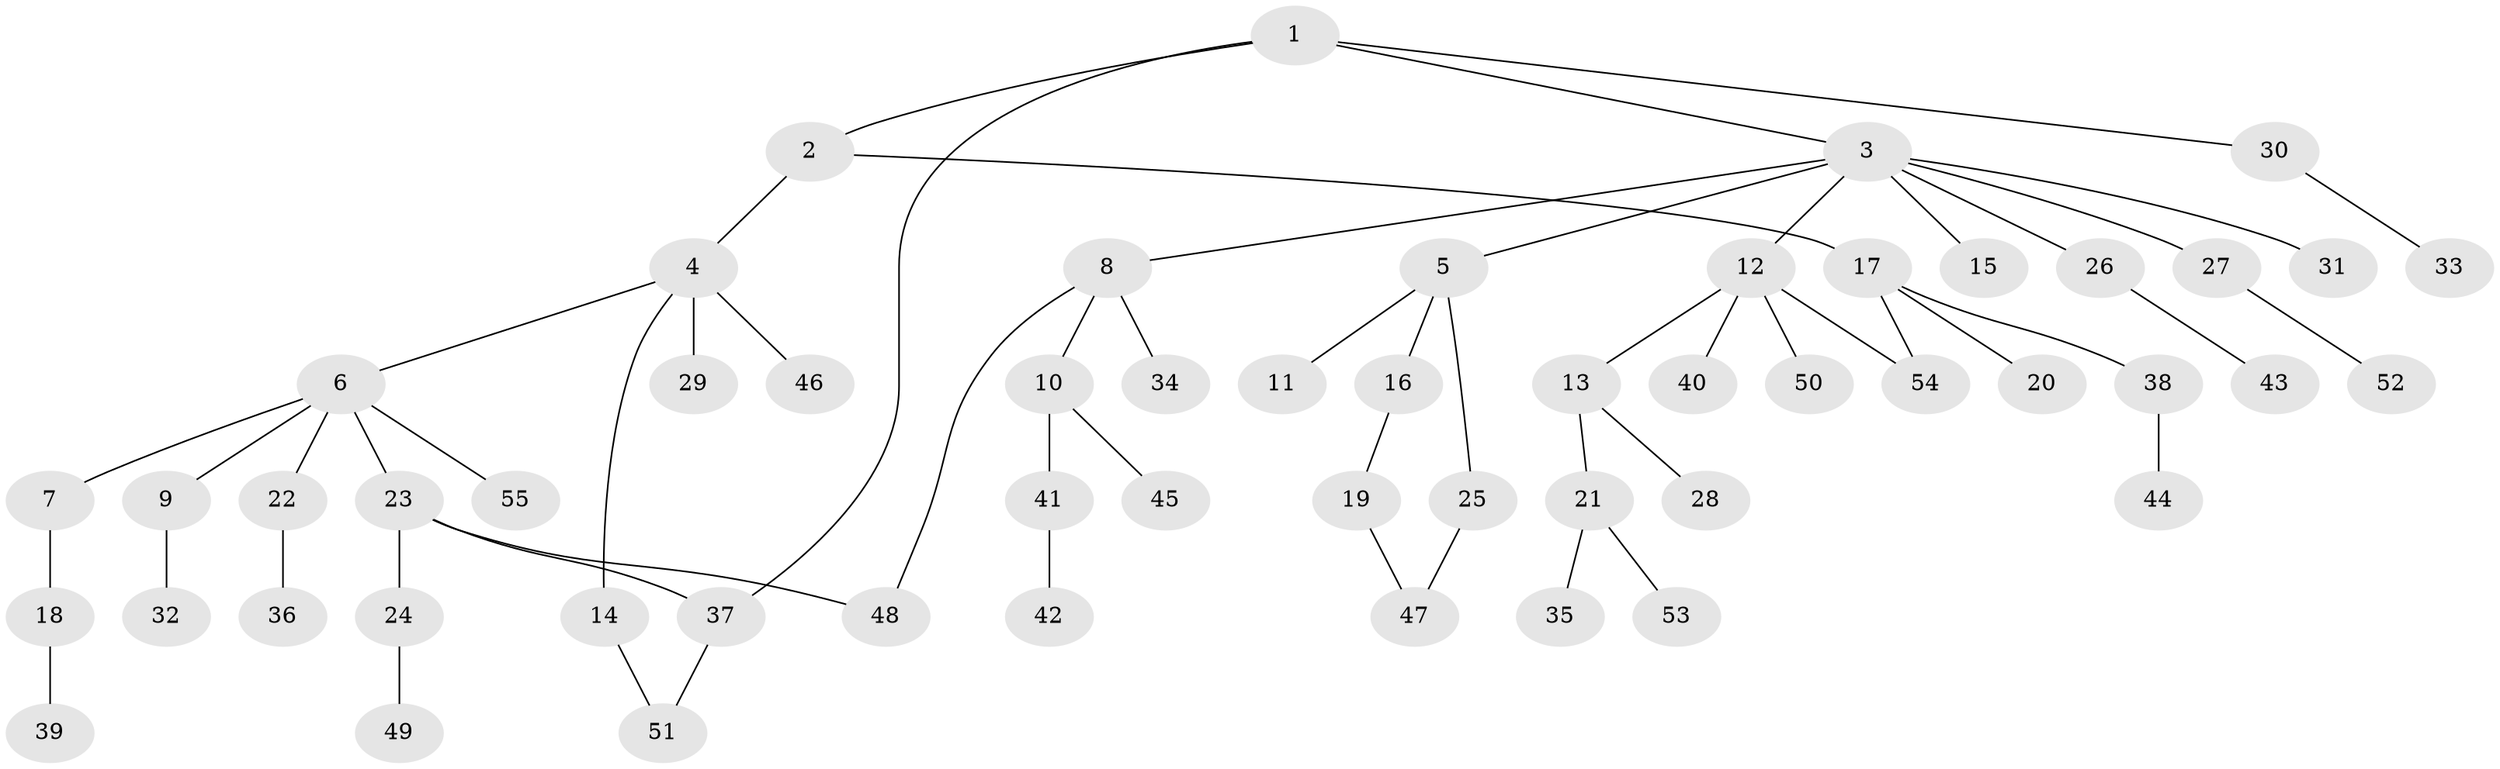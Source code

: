 // coarse degree distribution, {1: 0.6363636363636364, 2: 0.2727272727272727, 6: 0.06060606060606061, 13: 0.030303030303030304}
// Generated by graph-tools (version 1.1) at 2025/45/03/04/25 21:45:18]
// undirected, 55 vertices, 59 edges
graph export_dot {
graph [start="1"]
  node [color=gray90,style=filled];
  1;
  2;
  3;
  4;
  5;
  6;
  7;
  8;
  9;
  10;
  11;
  12;
  13;
  14;
  15;
  16;
  17;
  18;
  19;
  20;
  21;
  22;
  23;
  24;
  25;
  26;
  27;
  28;
  29;
  30;
  31;
  32;
  33;
  34;
  35;
  36;
  37;
  38;
  39;
  40;
  41;
  42;
  43;
  44;
  45;
  46;
  47;
  48;
  49;
  50;
  51;
  52;
  53;
  54;
  55;
  1 -- 2;
  1 -- 3;
  1 -- 30;
  1 -- 37;
  2 -- 4;
  2 -- 17;
  3 -- 5;
  3 -- 8;
  3 -- 12;
  3 -- 15;
  3 -- 26;
  3 -- 27;
  3 -- 31;
  4 -- 6;
  4 -- 14;
  4 -- 29;
  4 -- 46;
  5 -- 11;
  5 -- 16;
  5 -- 25;
  6 -- 7;
  6 -- 9;
  6 -- 22;
  6 -- 23;
  6 -- 55;
  7 -- 18;
  8 -- 10;
  8 -- 34;
  8 -- 48;
  9 -- 32;
  10 -- 41;
  10 -- 45;
  12 -- 13;
  12 -- 40;
  12 -- 50;
  12 -- 54;
  13 -- 21;
  13 -- 28;
  14 -- 51;
  16 -- 19;
  17 -- 20;
  17 -- 38;
  17 -- 54;
  18 -- 39;
  19 -- 47;
  21 -- 35;
  21 -- 53;
  22 -- 36;
  23 -- 24;
  23 -- 37;
  23 -- 48;
  24 -- 49;
  25 -- 47;
  26 -- 43;
  27 -- 52;
  30 -- 33;
  37 -- 51;
  38 -- 44;
  41 -- 42;
}

